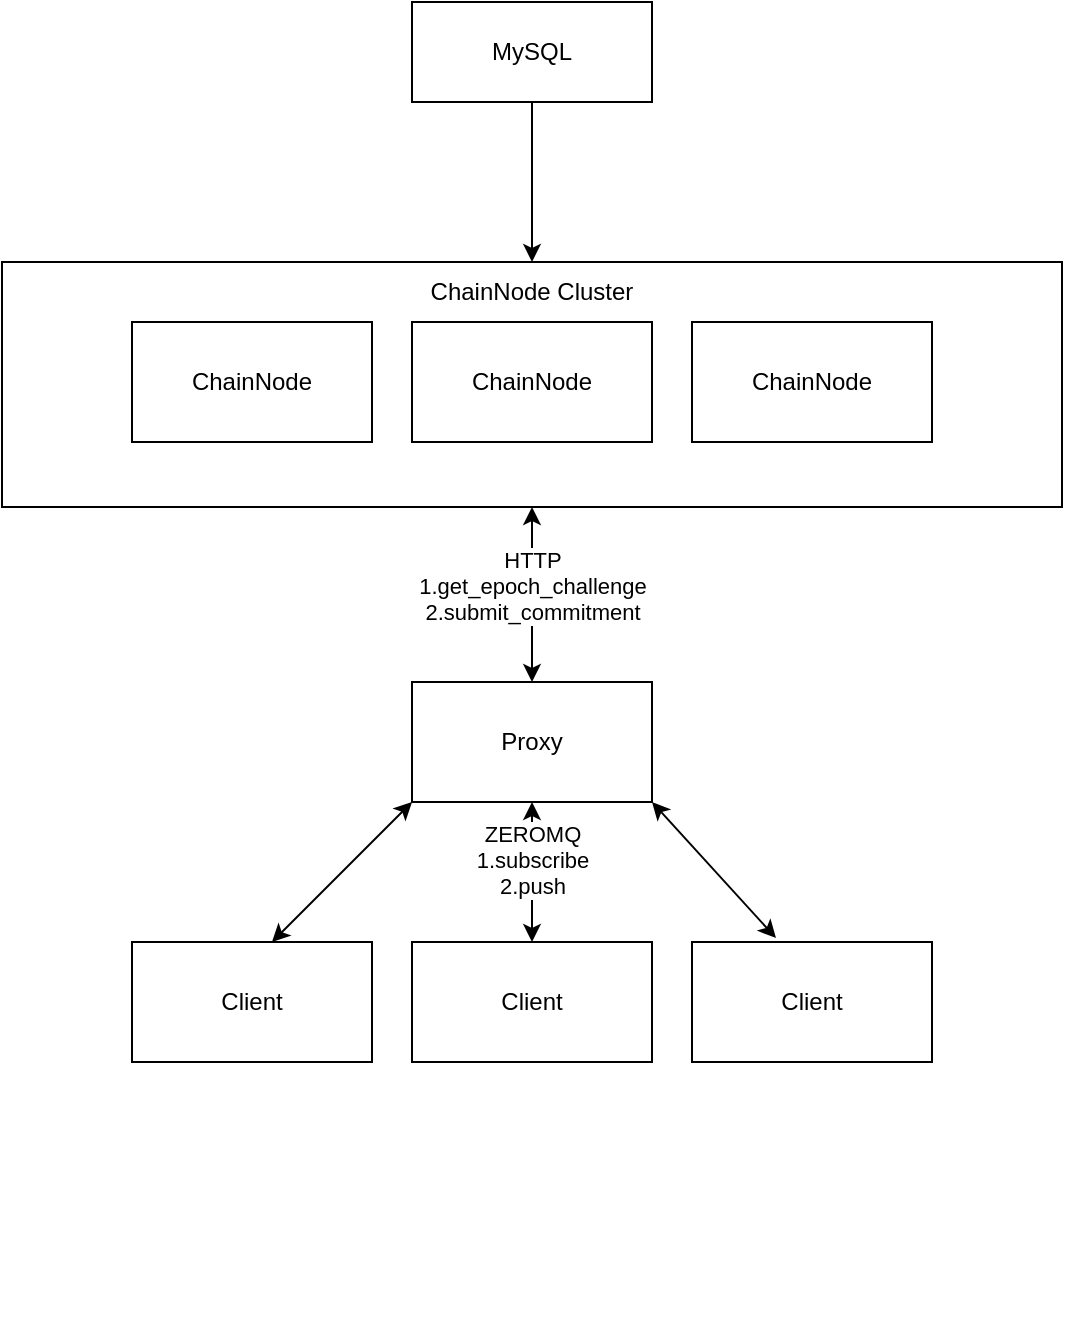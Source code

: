 <mxfile version="20.4.1" type="github">
  <diagram id="LuNCkDdOlbgW_Kwg-oTR" name="第 1 页">
    <mxGraphModel dx="1042" dy="629" grid="1" gridSize="10" guides="1" tooltips="1" connect="1" arrows="1" fold="1" page="1" pageScale="1" pageWidth="1200" pageHeight="1920" math="0" shadow="0">
      <root>
        <mxCell id="0" />
        <mxCell id="1" parent="0" />
        <mxCell id="RL_wjd-sVfjmmM30V4Dz-14" value="" style="rounded=0;whiteSpace=wrap;html=1;" parent="1" vertex="1">
          <mxGeometry x="300" y="310" width="530" height="122.5" as="geometry" />
        </mxCell>
        <mxCell id="RL_wjd-sVfjmmM30V4Dz-1" value="Proxy" style="rounded=0;whiteSpace=wrap;html=1;" parent="1" vertex="1">
          <mxGeometry x="505" y="520" width="120" height="60" as="geometry" />
        </mxCell>
        <mxCell id="RL_wjd-sVfjmmM30V4Dz-3" value="Client" style="rounded=0;whiteSpace=wrap;html=1;" parent="1" vertex="1">
          <mxGeometry x="365" y="650" width="120" height="60" as="geometry" />
        </mxCell>
        <mxCell id="RL_wjd-sVfjmmM30V4Dz-4" value="Client" style="rounded=0;whiteSpace=wrap;html=1;" parent="1" vertex="1">
          <mxGeometry x="505" y="650" width="120" height="60" as="geometry" />
        </mxCell>
        <mxCell id="RL_wjd-sVfjmmM30V4Dz-5" value="Client" style="rounded=0;whiteSpace=wrap;html=1;" parent="1" vertex="1">
          <mxGeometry x="645" y="650" width="120" height="60" as="geometry" />
        </mxCell>
        <mxCell id="RL_wjd-sVfjmmM30V4Dz-6" value="" style="endArrow=classic;startArrow=classic;html=1;rounded=0;entryX=0;entryY=1;entryDx=0;entryDy=0;" parent="1" target="RL_wjd-sVfjmmM30V4Dz-1" edge="1">
          <mxGeometry width="50" height="50" relative="1" as="geometry">
            <mxPoint x="435" y="650" as="sourcePoint" />
            <mxPoint x="485" y="600" as="targetPoint" />
          </mxGeometry>
        </mxCell>
        <mxCell id="RL_wjd-sVfjmmM30V4Dz-7" value="" style="endArrow=classic;startArrow=classic;html=1;rounded=0;entryX=0.35;entryY=-0.033;entryDx=0;entryDy=0;entryPerimeter=0;exitX=1;exitY=1;exitDx=0;exitDy=0;" parent="1" source="RL_wjd-sVfjmmM30V4Dz-1" target="RL_wjd-sVfjmmM30V4Dz-5" edge="1">
          <mxGeometry width="50" height="50" relative="1" as="geometry">
            <mxPoint x="625" y="585" as="sourcePoint" />
            <mxPoint x="695" y="515" as="targetPoint" />
          </mxGeometry>
        </mxCell>
        <mxCell id="RL_wjd-sVfjmmM30V4Dz-8" value="" style="endArrow=classic;startArrow=classic;html=1;rounded=0;entryX=0.5;entryY=1;entryDx=0;entryDy=0;" parent="1" target="RL_wjd-sVfjmmM30V4Dz-1" edge="1">
          <mxGeometry width="50" height="50" relative="1" as="geometry">
            <mxPoint x="565" y="650" as="sourcePoint" />
            <mxPoint x="615" y="600" as="targetPoint" />
          </mxGeometry>
        </mxCell>
        <mxCell id="RL_wjd-sVfjmmM30V4Dz-10" value="ZEROMQ&lt;br&gt;1.subscribe&lt;br&gt;2.push" style="edgeLabel;html=1;align=center;verticalAlign=middle;resizable=0;points=[];" parent="RL_wjd-sVfjmmM30V4Dz-8" vertex="1" connectable="0">
          <mxGeometry x="0.171" y="3" relative="1" as="geometry">
            <mxPoint x="3" as="offset" />
          </mxGeometry>
        </mxCell>
        <mxCell id="RL_wjd-sVfjmmM30V4Dz-11" value="ChainNode" style="rounded=0;whiteSpace=wrap;html=1;" parent="1" vertex="1">
          <mxGeometry x="365" y="340" width="120" height="60" as="geometry" />
        </mxCell>
        <mxCell id="RL_wjd-sVfjmmM30V4Dz-12" value="ChainNode" style="rounded=0;whiteSpace=wrap;html=1;" parent="1" vertex="1">
          <mxGeometry x="505" y="340" width="120" height="60" as="geometry" />
        </mxCell>
        <mxCell id="RL_wjd-sVfjmmM30V4Dz-13" value="ChainNode" style="rounded=0;whiteSpace=wrap;html=1;" parent="1" vertex="1">
          <mxGeometry x="645" y="340" width="120" height="60" as="geometry" />
        </mxCell>
        <mxCell id="RL_wjd-sVfjmmM30V4Dz-15" value="ChainNode Cluster" style="text;html=1;strokeColor=none;fillColor=none;align=center;verticalAlign=middle;whiteSpace=wrap;rounded=0;" parent="1" vertex="1">
          <mxGeometry x="505" y="310" width="120" height="30" as="geometry" />
        </mxCell>
        <mxCell id="RL_wjd-sVfjmmM30V4Dz-21" value="" style="endArrow=classic;startArrow=classic;html=1;rounded=0;entryX=0.5;entryY=1;entryDx=0;entryDy=0;" parent="1" target="RL_wjd-sVfjmmM30V4Dz-14" edge="1">
          <mxGeometry width="50" height="50" relative="1" as="geometry">
            <mxPoint x="565" y="520" as="sourcePoint" />
            <mxPoint x="615" y="470" as="targetPoint" />
          </mxGeometry>
        </mxCell>
        <mxCell id="RL_wjd-sVfjmmM30V4Dz-22" value="HTTP&lt;br&gt;1.get_epoch_challenge&lt;br&gt;2.submit_commitment" style="edgeLabel;html=1;align=center;verticalAlign=middle;resizable=0;points=[];" parent="RL_wjd-sVfjmmM30V4Dz-21" vertex="1" connectable="0">
          <mxGeometry x="0.178" y="-2" relative="1" as="geometry">
            <mxPoint x="-2" y="3" as="offset" />
          </mxGeometry>
        </mxCell>
        <mxCell id="RL_wjd-sVfjmmM30V4Dz-28" value="&lt;h1&gt;&lt;br&gt;&lt;/h1&gt;" style="text;html=1;strokeColor=none;fillColor=none;spacing=5;spacingTop=-20;whiteSpace=wrap;overflow=hidden;rounded=0;" parent="1" vertex="1">
          <mxGeometry x="340" y="730" width="410" height="120" as="geometry" />
        </mxCell>
        <mxCell id="v4u-M9sXqx-tsGWDrTIS-4" style="edgeStyle=orthogonalEdgeStyle;rounded=0;orthogonalLoop=1;jettySize=auto;html=1;entryX=0.5;entryY=0;entryDx=0;entryDy=0;" parent="1" source="v4u-M9sXqx-tsGWDrTIS-1" target="RL_wjd-sVfjmmM30V4Dz-15" edge="1">
          <mxGeometry relative="1" as="geometry" />
        </mxCell>
        <mxCell id="v4u-M9sXqx-tsGWDrTIS-1" value="MySQL" style="rounded=0;whiteSpace=wrap;html=1;" parent="1" vertex="1">
          <mxGeometry x="505" y="180" width="120" height="50" as="geometry" />
        </mxCell>
      </root>
    </mxGraphModel>
  </diagram>
</mxfile>
